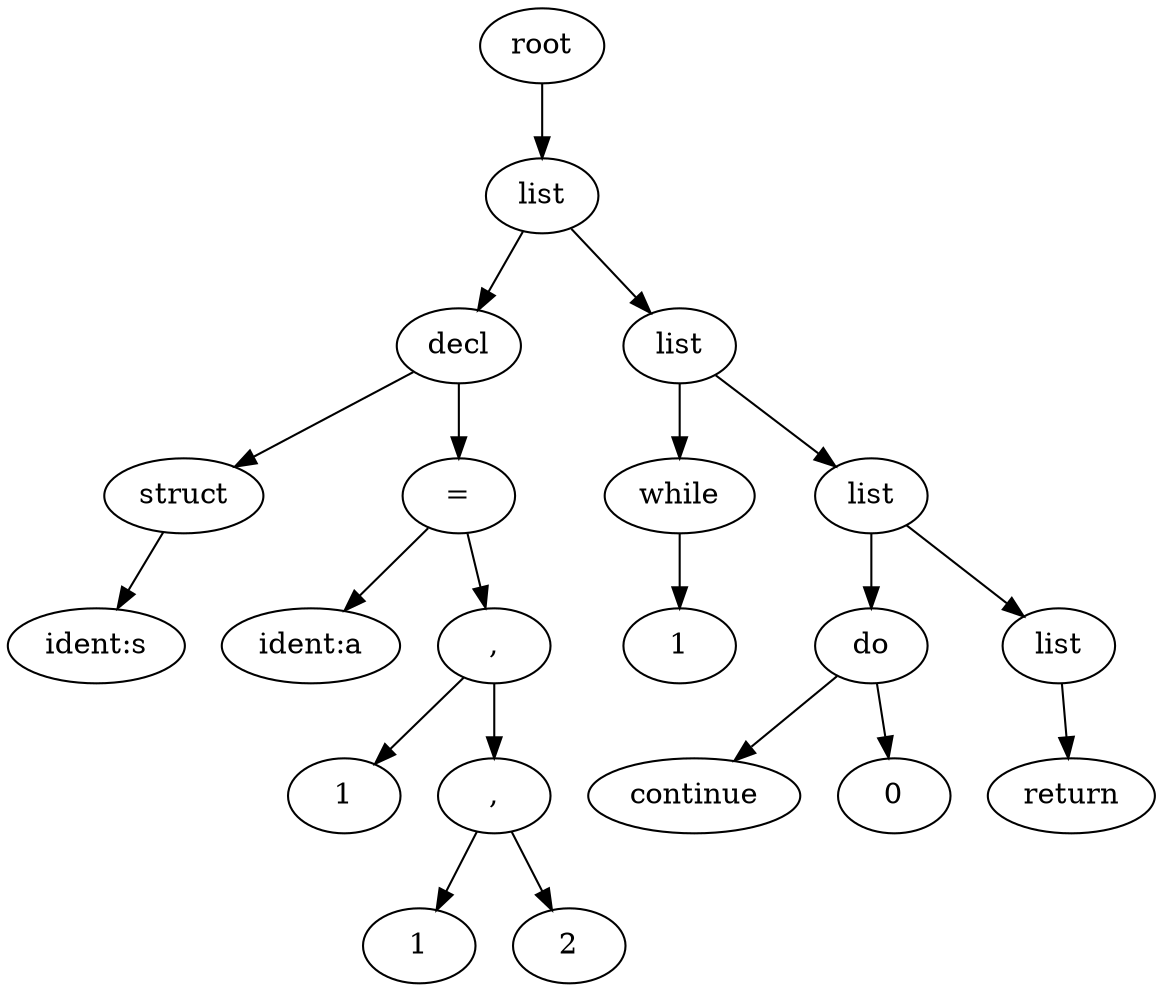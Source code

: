 digraph G {
	p0[label=root]
	p1[label=<list>]
	p0->p1
	p2[label=<decl>]
	p1->p2
	p3[label=<list>]
	p1->p3
	p4[label=<struct>]
	p2->p4
	p5[label=<=>]
	p2->p5
	p6[label=<while>]
	p3->p6
	p7[label=<list>]
	p3->p7
	p8[label=<ident:s>]
	p4->p8
	p9[label=<ident:a>]
	p5->p9
	p10[label=<,>]
	p5->p10
	p11[label=<1>]
	p6->p11
	p12[label=<do>]
	p7->p12
	p13[label=<list>]
	p7->p13
	p14[label=<1>]
	p10->p14
	p15[label=<,>]
	p10->p15
	p16[label=<continue>]
	p12->p16
	p17[label=<0>]
	p12->p17
	p18[label=<return>]
	p13->p18
	p19[label=<1>]
	p15->p19
	p20[label=<2>]
	p15->p20
}
